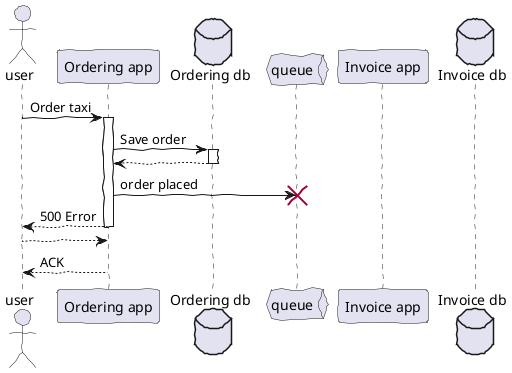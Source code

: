 @startuml
skinparam handwritten true

actor       user
participant "Ordering app"
database    "Ordering db"
queue       queue
participant "Invoice app"
database    "Invoice db"

user -> "Ordering app" ++ : Order taxi
"Ordering app" -> "Ordering db" ++ : Save order
return
"Ordering app" -> "queue" !! : order placed 
return 500 Error

return
return ACK
@enduml

